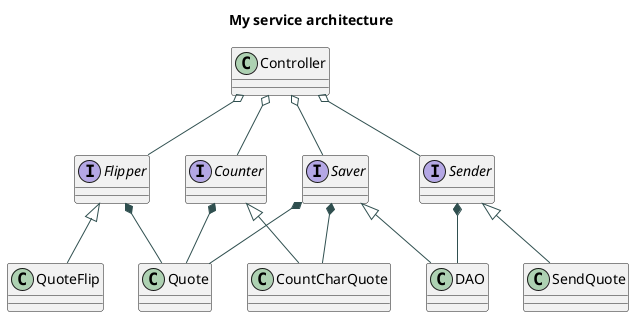 @startuml
Title "My service architecture"
skinparam {
  ArrowColor DarkSlateGray
  ActorBorderColor DarkSlateGray
  ActorBackgroundColor SteelBlue
  ActorFontColor DarkSlateGray
  ParticipantBorderColor DarkSlateGray
  ParticipantBackgroundColor SteelBlue
  ParticipantFontColor White
  DatabaseBorderColor DarkSlateGray
  DatabaseBackgroundColor SteelBlue
  LifeLineBorderColor DarkSlateGray
  LifeLineBackgroundColor SteelBlue
  CollectionsBorderColor DarkSlateGray
  CollectionsBackgroundColor RoyalBlue
}

class Controller

interface Flipper

class QuoteFlip

interface Counter

class CountCharQuote

class Quote

interface Saver

class DAO

class SendQuote

interface Sender

Flipper *-- Quote
Flipper <|-- QuoteFlip
Counter *-- Quote
Counter <|-- CountCharQuote
Saver *-- Quote
Saver <|-- DAO
Sender <|-- SendQuote
Sender *-- DAO
Controller o-- Sender
Controller o-- Flipper
Controller o-- Counter
Controller o-- Saver
Saver *-- CountCharQuote

@enduml